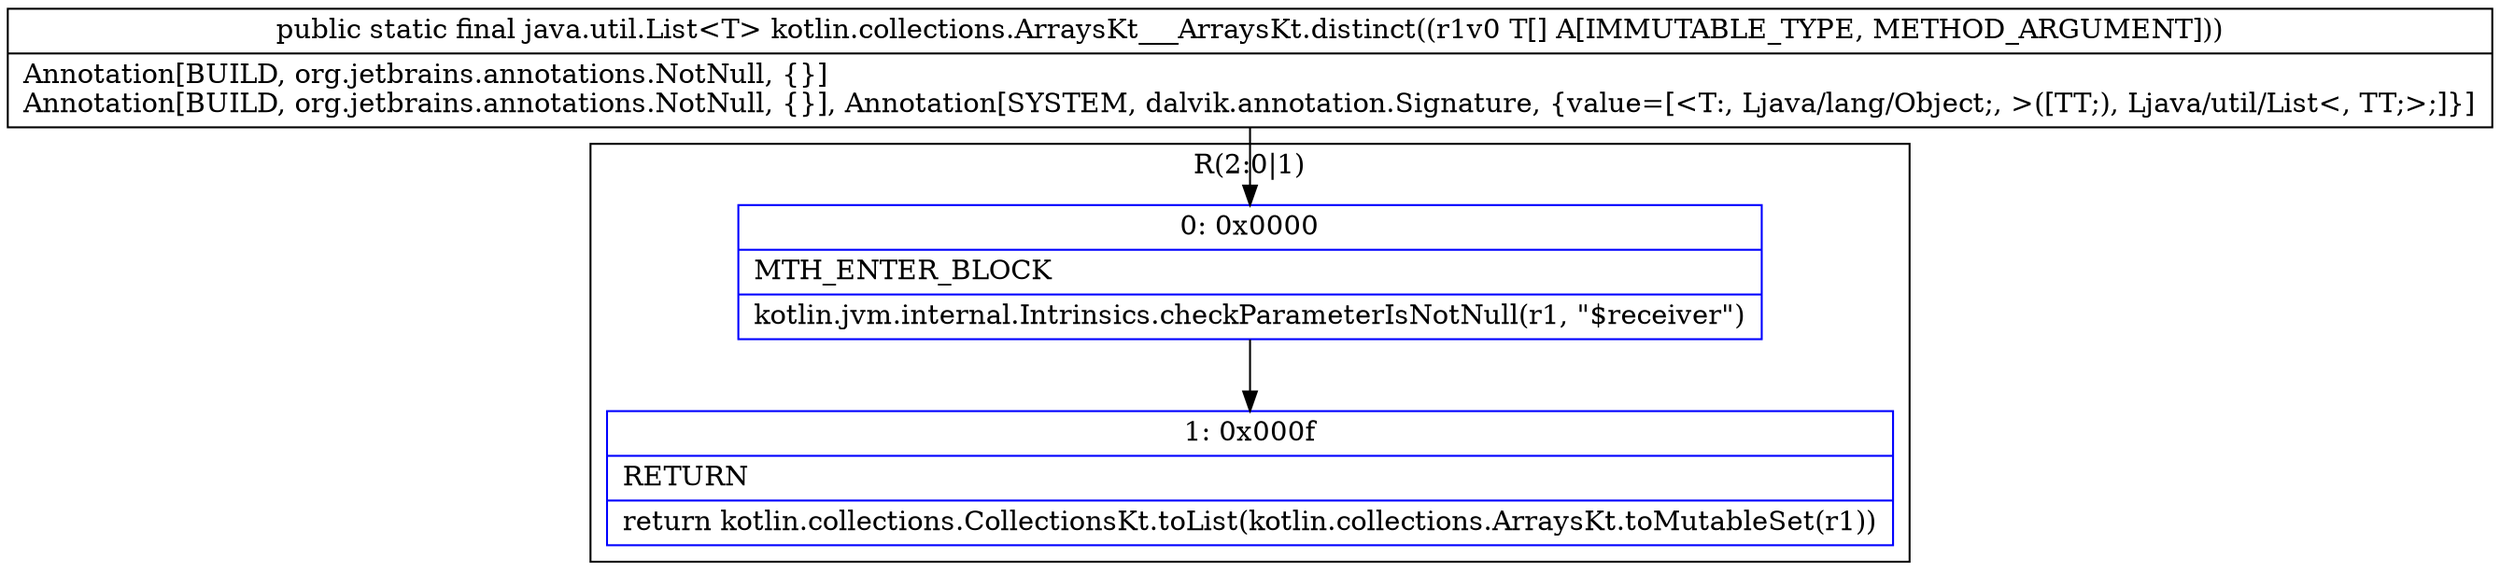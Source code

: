 digraph "CFG forkotlin.collections.ArraysKt___ArraysKt.distinct([Ljava\/lang\/Object;)Ljava\/util\/List;" {
subgraph cluster_Region_864045514 {
label = "R(2:0|1)";
node [shape=record,color=blue];
Node_0 [shape=record,label="{0\:\ 0x0000|MTH_ENTER_BLOCK\l|kotlin.jvm.internal.Intrinsics.checkParameterIsNotNull(r1, \"$receiver\")\l}"];
Node_1 [shape=record,label="{1\:\ 0x000f|RETURN\l|return kotlin.collections.CollectionsKt.toList(kotlin.collections.ArraysKt.toMutableSet(r1))\l}"];
}
MethodNode[shape=record,label="{public static final java.util.List\<T\> kotlin.collections.ArraysKt___ArraysKt.distinct((r1v0 T[] A[IMMUTABLE_TYPE, METHOD_ARGUMENT]))  | Annotation[BUILD, org.jetbrains.annotations.NotNull, \{\}]\lAnnotation[BUILD, org.jetbrains.annotations.NotNull, \{\}], Annotation[SYSTEM, dalvik.annotation.Signature, \{value=[\<T:, Ljava\/lang\/Object;, \>([TT;), Ljava\/util\/List\<, TT;\>;]\}]\l}"];
MethodNode -> Node_0;
Node_0 -> Node_1;
}

